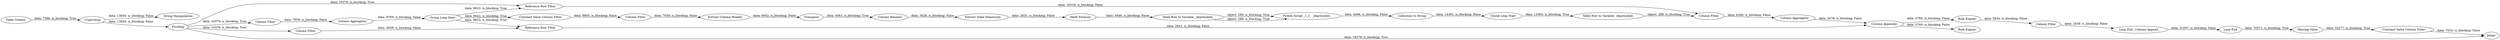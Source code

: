digraph {
	"-3476247228259086189_5" [label="String Manipulation"]
	"-3476247228259086189_52" [label="Constant Value Column Filter"]
	"-362515744816241893_28" [label="Math Formula"]
	"-3476247228259086189_46" [label="Loop End _Column Append_"]
	"-3476247228259086189_44" [label="Column Appender"]
	"-3476247228259086189_4" [label=Unpivoting]
	"-3476247228259086189_47" [label="Collection to String"]
	"-3476247228259086189_22" [label="Chunk Loop Start"]
	"-362515744816241893_7" [label="Extract Column Header"]
	"-3476247228259086189_20" [label="Column Filter"]
	"-3476247228259086189_61" [label="Loop End"]
	"-362515744816241893_15" [label="Column Rename"]
	"-362515744816241893_29" [label="Constant Value Column Filter"]
	"-3476247228259086189_66" [label=Joiner]
	"-3476247228259086189_60" [label="Group Loop Start"]
	"-3476247228259086189_3" [label="Table Creator"]
	"-3476247228259086189_43" [label="Column Filter"]
	"-3476247228259086189_48" [label="Column Filter"]
	"-3476247228259086189_16" [label="Table Row to Variable _deprecated_"]
	"-3476247228259086189_63" [label="Reference Row Filter"]
	"-3476247228259086189_62" [label="Reference Row Filter"]
	"-3476247228259086189_45" [label="Column Aggregator"]
	"-3476247228259086189_50" [label="Column Filter"]
	"-3476247228259086189_56" [label="Column Aggregator"]
	"-362515744816241893_13" [label=Transpose]
	"-3476247228259086189_54" [label="Rule Engine"]
	"-3476247228259086189_6" [label=Pivoting]
	"-362515744816241893_26" [label="Table Row to Variable _deprecated_"]
	"-3476247228259086189_49" [label="Rule Engine"]
	"-362515744816241893_30" [label="Column Filter"]
	"-362515744816241893_25" [label="Extract Table Dimension"]
	"-3476247228259086189_64" [label="Missing Value"]
	"-3476247228259086189_12" [label="Python Script _1_1_ _deprecated_"]
	"-3476247228259086189_54" -> "-3476247228259086189_50" [label="data: 5834; is_blocking: False"]
	"-362515744816241893_30" -> "-362515744816241893_7" [label="data: 7659; is_blocking: False"]
	"-3476247228259086189_12" -> "-3476247228259086189_47" [label="data: 4496; is_blocking: False"]
	"-3476247228259086189_62" -> "-3476247228259086189_20" [label="data: 10318; is_blocking: False"]
	"-362515744816241893_15" -> "-362515744816241893_25" [label="data: 3428; is_blocking: False"]
	"-3476247228259086189_46" -> "-3476247228259086189_61" [label="data: 31097; is_blocking: False"]
	"-3476247228259086189_63" -> "-3476247228259086189_44" [label="data: 2841; is_blocking: False"]
	"-3476247228259086189_6" -> "-3476247228259086189_66" [label="data: 10379; is_blocking: True"]
	"-362515744816241893_13" -> "-362515744816241893_15" [label="data: 4061; is_blocking: True"]
	"-3476247228259086189_22" -> "-3476247228259086189_16" [label="data: 13563; is_blocking: True"]
	"-3476247228259086189_60" -> "-3476247228259086189_63" [label="data: 8622; is_blocking: True"]
	"-3476247228259086189_43" -> "-3476247228259086189_56" [label="data: 7659; is_blocking: False"]
	"-3476247228259086189_61" -> "-3476247228259086189_64" [label="data: 70571; is_blocking: True"]
	"-3476247228259086189_60" -> "-3476247228259086189_62" [label="data: 8622; is_blocking: True"]
	"-362515744816241893_25" -> "-362515744816241893_28" [label="data: 2831; is_blocking: False"]
	"-362515744816241893_26" -> "-3476247228259086189_12" [label="object: 288; is_blocking: True"]
	"-362515744816241893_29" -> "-362515744816241893_30" [label="data: 8893; is_blocking: False"]
	"-362515744816241893_7" -> "-362515744816241893_13" [label="data: 6602; is_blocking: False"]
	"-3476247228259086189_64" -> "-3476247228259086189_52" [label="data: 32477; is_blocking: True"]
	"-3476247228259086189_16" -> "-3476247228259086189_20" [label="object: 288; is_blocking: True"]
	"-3476247228259086189_6" -> "-3476247228259086189_48" [label="data: 10379; is_blocking: True"]
	"-3476247228259086189_44" -> "-3476247228259086189_49" [label="data: 5760; is_blocking: False"]
	"-3476247228259086189_45" -> "-3476247228259086189_44" [label="data: 3478; is_blocking: False"]
	"-3476247228259086189_6" -> "-3476247228259086189_43" [label="data: 10379; is_blocking: True"]
	"-362515744816241893_26" -> "-3476247228259086189_12" [label="object: 288; is_blocking: True"]
	"-3476247228259086189_60" -> "-362515744816241893_29" [label="data: 8622; is_blocking: True"]
	"-3476247228259086189_4" -> "-3476247228259086189_6" [label="data: 13830; is_blocking: False"]
	"-3476247228259086189_20" -> "-3476247228259086189_45" [label="data: 6396; is_blocking: False"]
	"-3476247228259086189_47" -> "-3476247228259086189_22" [label="data: 14391; is_blocking: False"]
	"-3476247228259086189_4" -> "-3476247228259086189_5" [label="data: 13830; is_blocking: False"]
	"-3476247228259086189_44" -> "-3476247228259086189_54" [label="data: 5760; is_blocking: False"]
	"-3476247228259086189_48" -> "-3476247228259086189_63" [label="data: 2609; is_blocking: False"]
	"-3476247228259086189_50" -> "-3476247228259086189_46" [label="data: 2438; is_blocking: False"]
	"-3476247228259086189_52" -> "-3476247228259086189_66" [label="data: 7032; is_blocking: False"]
	"-3476247228259086189_3" -> "-3476247228259086189_4" [label="data: 7386; is_blocking: True"]
	"-362515744816241893_28" -> "-362515744816241893_26" [label="data: 3446; is_blocking: False"]
	"-3476247228259086189_6" -> "-3476247228259086189_62" [label="data: 10379; is_blocking: True"]
	"-3476247228259086189_56" -> "-3476247228259086189_60" [label="data: 9769; is_blocking: False"]
	rankdir=LR
}
